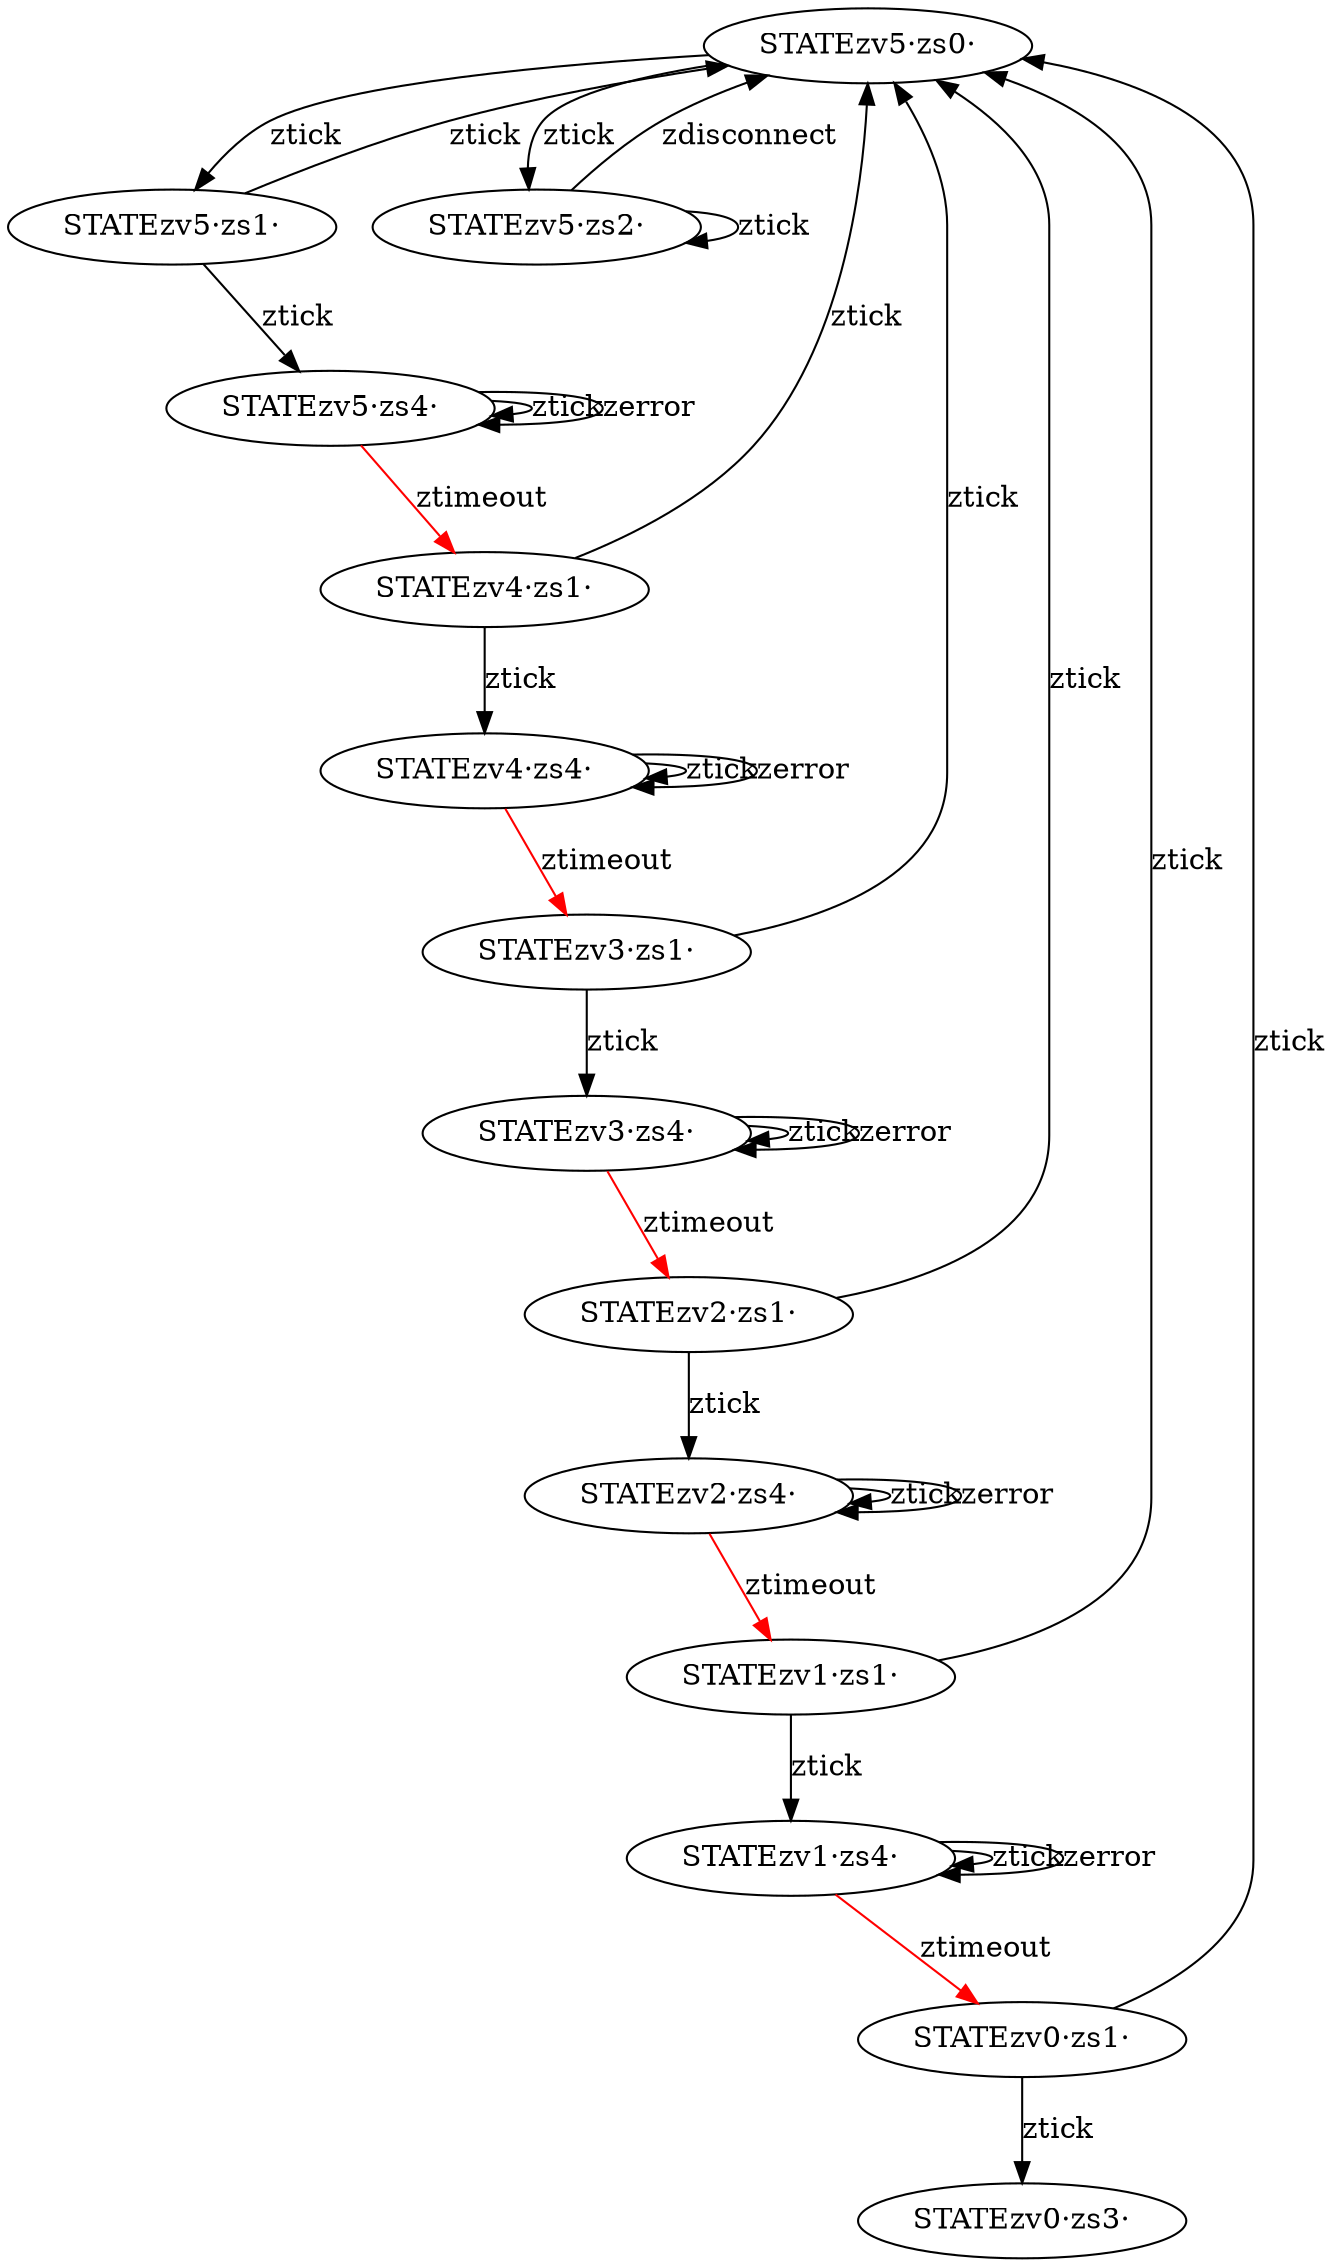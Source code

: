digraph model {

    STATEzv5·zs0· -> STATEzv5·zs1· [label = "ztick"];
    STATEzv5·zs0· -> STATEzv5·zs2· [label = "ztick"];
    STATEzv5·zs1· -> STATEzv5·zs0· [label = "ztick"];
    STATEzv5·zs1· -> STATEzv5·zs4· [label = "ztick"];
    STATEzv5·zs2· -> STATEzv5·zs0· [label = "zdisconnect"];
    STATEzv5·zs2· -> STATEzv5·zs2· [label = "ztick"];
    STATEzv5·zs4· -> STATEzv5·zs4· [label = "ztick"];
    STATEzv5·zs4· -> STATEzv5·zs4· [label = "zerror"];
    STATEzv5·zs4· -> STATEzv4·zs1· [color="red",label = "ztimeout"];
    STATEzv4·zs1· -> STATEzv5·zs0· [label = "ztick"];
    STATEzv4·zs1· -> STATEzv4·zs4· [label = "ztick"];
    STATEzv4·zs4· -> STATEzv4·zs4· [label = "ztick"];
    STATEzv4·zs4· -> STATEzv4·zs4· [label = "zerror"];
    STATEzv4·zs4· -> STATEzv3·zs1· [color="red",label = "ztimeout"];
    STATEzv3·zs1· -> STATEzv5·zs0· [label = "ztick"];
    STATEzv3·zs1· -> STATEzv3·zs4· [label = "ztick"];
    STATEzv3·zs4· -> STATEzv2·zs1· [color="red",label = "ztimeout"];
    STATEzv3·zs4· -> STATEzv3·zs4· [label = "ztick"];
    STATEzv3·zs4· -> STATEzv3·zs4· [label = "zerror"];
    STATEzv2·zs1· -> STATEzv5·zs0· [label = "ztick"];
    STATEzv2·zs1· -> STATEzv2·zs4· [label = "ztick"];
    STATEzv2·zs4· -> STATEzv1·zs1· [color="red",label = "ztimeout"];
    STATEzv2·zs4· -> STATEzv2·zs4· [label = "ztick"];
    STATEzv2·zs4· -> STATEzv2·zs4· [label = "zerror"];
    STATEzv1·zs1· -> STATEzv5·zs0· [label = "ztick"];
    STATEzv1·zs1· -> STATEzv1·zs4· [label = "ztick"];
    STATEzv1·zs4· -> STATEzv0·zs1· [color="red",label = "ztimeout"];
    STATEzv1·zs4· -> STATEzv1·zs4· [label = "ztick"];
    STATEzv1·zs4· -> STATEzv1·zs4· [label = "zerror"];
    STATEzv0·zs1· -> STATEzv5·zs0· [label = "ztick"];
    STATEzv0·zs1· -> STATEzv0·zs3· [label = "ztick"];

}